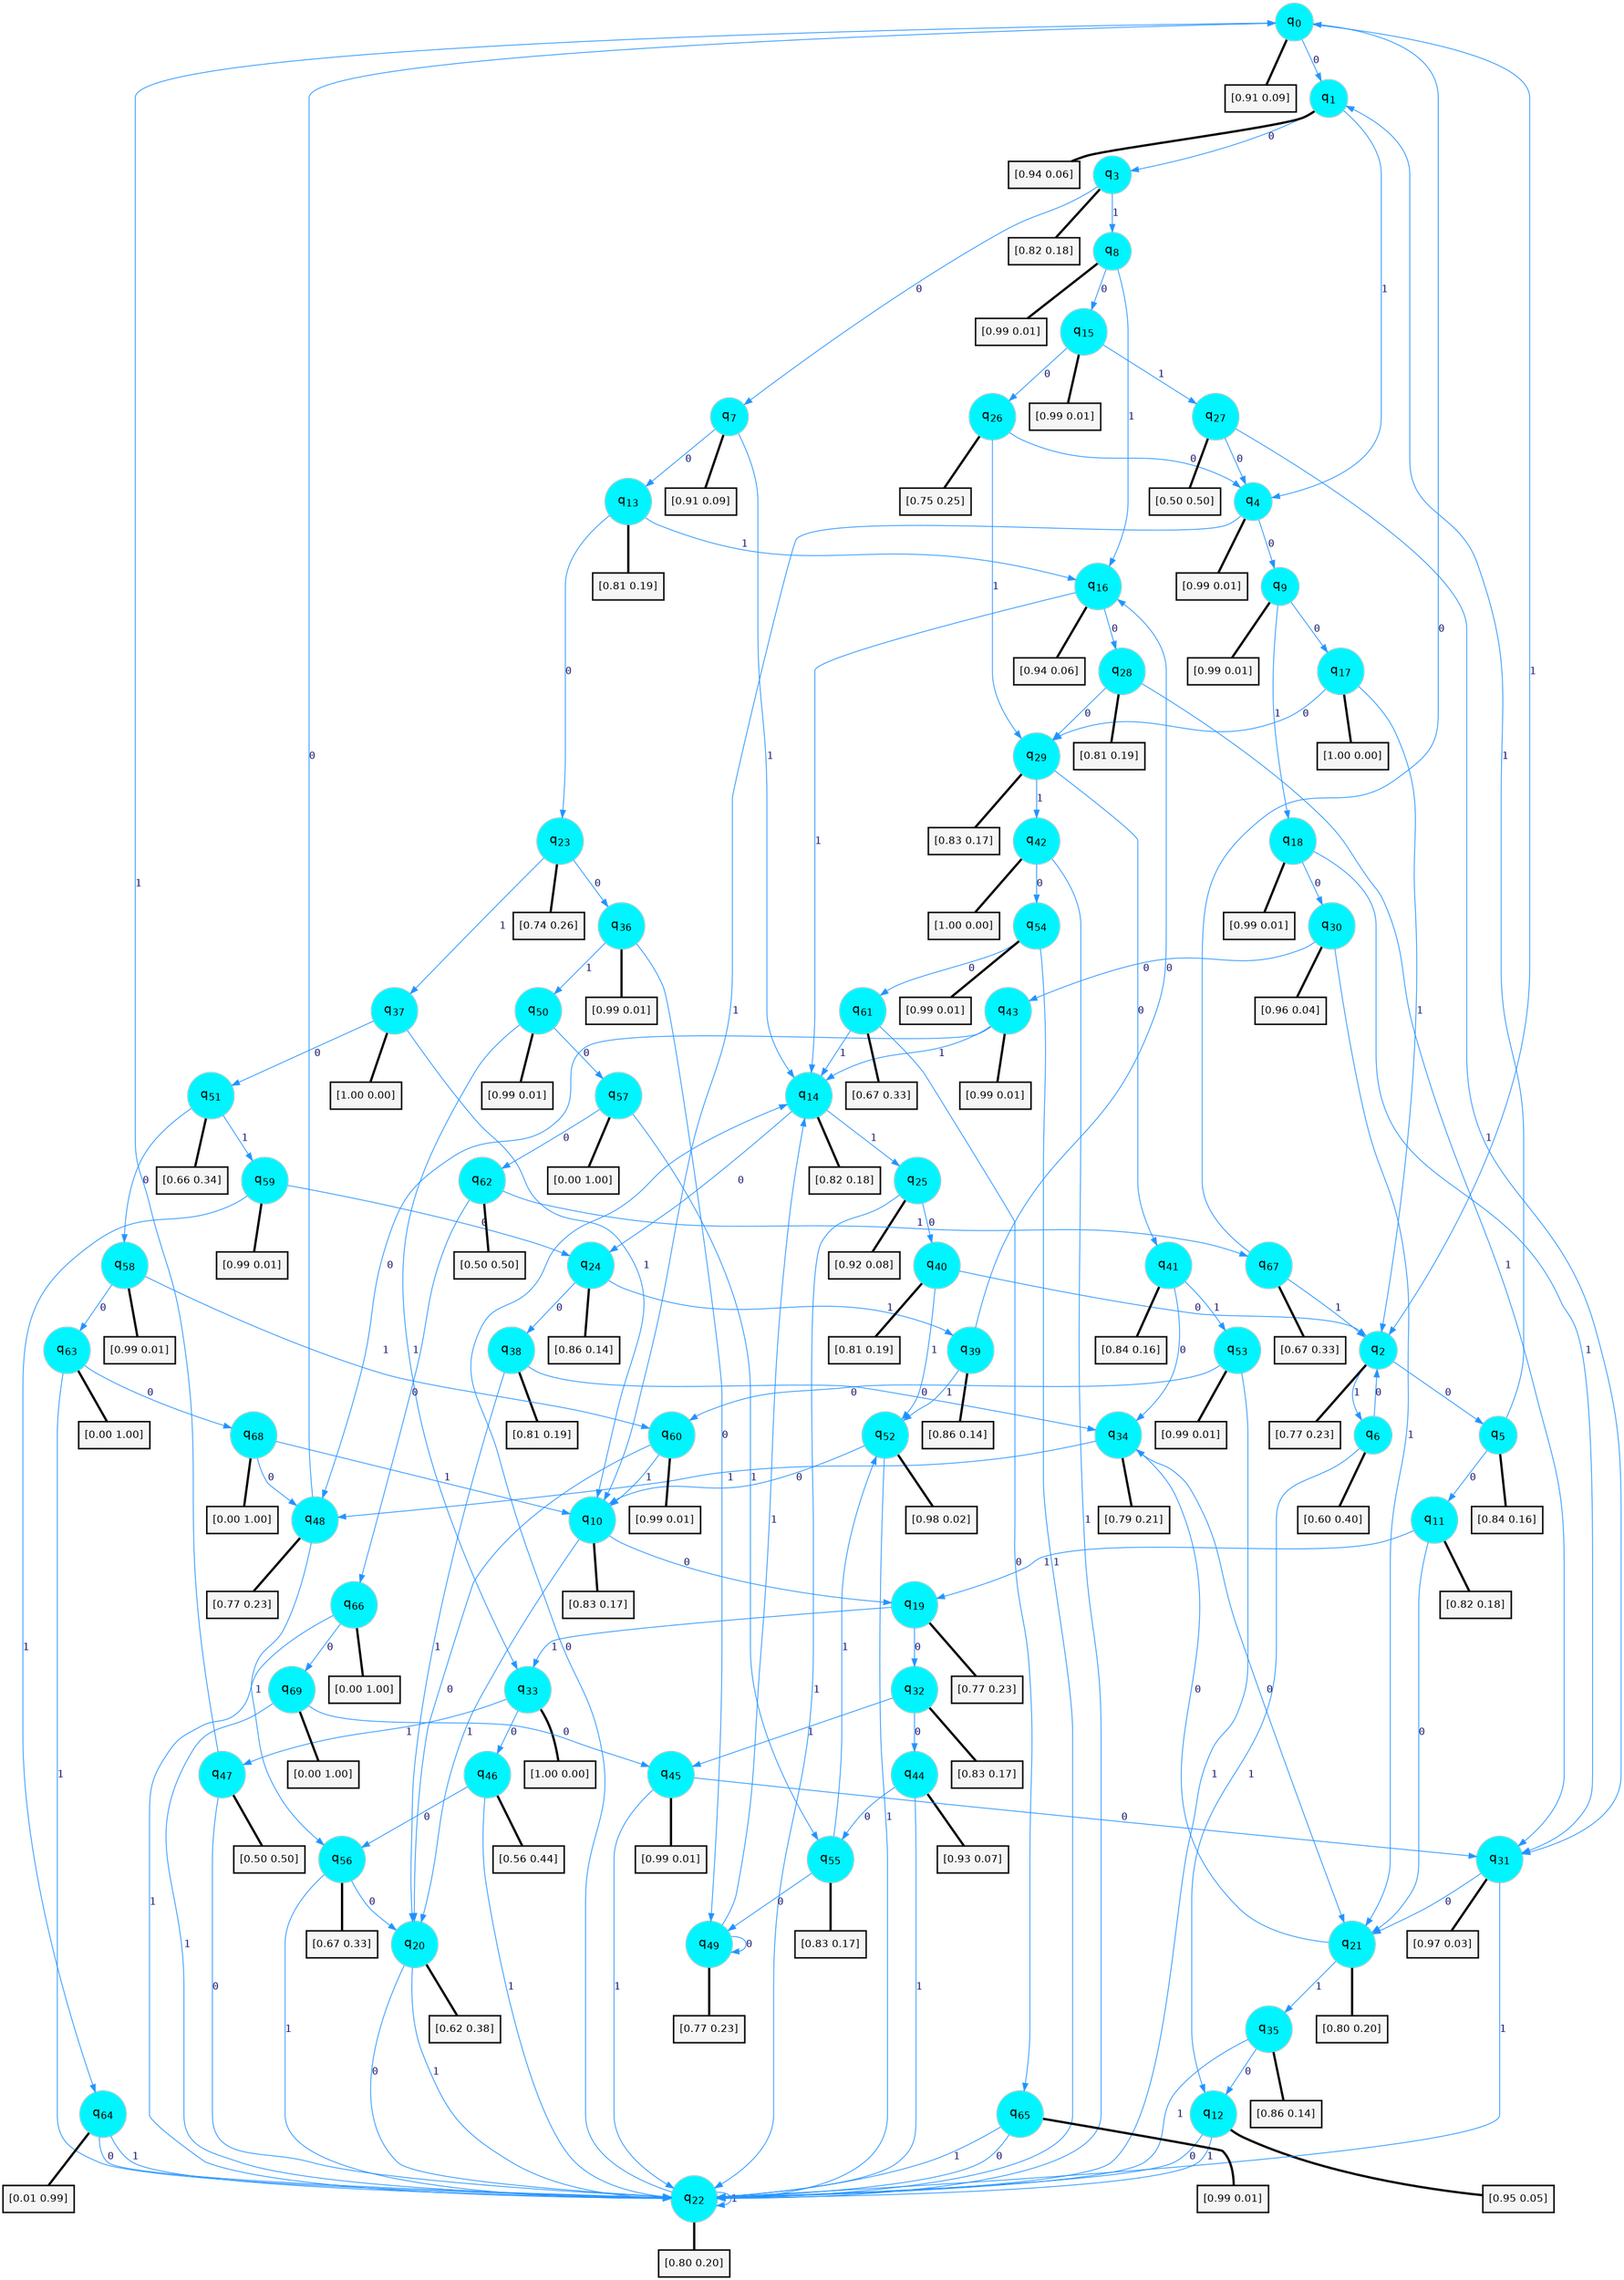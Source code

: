 digraph G {
graph [
bgcolor=transparent, dpi=300, rankdir=TD, size="40,25"];
node [
color=gray, fillcolor=turquoise1, fontcolor=black, fontname=Helvetica, fontsize=16, fontweight=bold, shape=circle, style=filled];
edge [
arrowsize=1, color=dodgerblue1, fontcolor=midnightblue, fontname=courier, fontweight=bold, penwidth=1, style=solid, weight=20];
0[label=<q<SUB>0</SUB>>];
1[label=<q<SUB>1</SUB>>];
2[label=<q<SUB>2</SUB>>];
3[label=<q<SUB>3</SUB>>];
4[label=<q<SUB>4</SUB>>];
5[label=<q<SUB>5</SUB>>];
6[label=<q<SUB>6</SUB>>];
7[label=<q<SUB>7</SUB>>];
8[label=<q<SUB>8</SUB>>];
9[label=<q<SUB>9</SUB>>];
10[label=<q<SUB>10</SUB>>];
11[label=<q<SUB>11</SUB>>];
12[label=<q<SUB>12</SUB>>];
13[label=<q<SUB>13</SUB>>];
14[label=<q<SUB>14</SUB>>];
15[label=<q<SUB>15</SUB>>];
16[label=<q<SUB>16</SUB>>];
17[label=<q<SUB>17</SUB>>];
18[label=<q<SUB>18</SUB>>];
19[label=<q<SUB>19</SUB>>];
20[label=<q<SUB>20</SUB>>];
21[label=<q<SUB>21</SUB>>];
22[label=<q<SUB>22</SUB>>];
23[label=<q<SUB>23</SUB>>];
24[label=<q<SUB>24</SUB>>];
25[label=<q<SUB>25</SUB>>];
26[label=<q<SUB>26</SUB>>];
27[label=<q<SUB>27</SUB>>];
28[label=<q<SUB>28</SUB>>];
29[label=<q<SUB>29</SUB>>];
30[label=<q<SUB>30</SUB>>];
31[label=<q<SUB>31</SUB>>];
32[label=<q<SUB>32</SUB>>];
33[label=<q<SUB>33</SUB>>];
34[label=<q<SUB>34</SUB>>];
35[label=<q<SUB>35</SUB>>];
36[label=<q<SUB>36</SUB>>];
37[label=<q<SUB>37</SUB>>];
38[label=<q<SUB>38</SUB>>];
39[label=<q<SUB>39</SUB>>];
40[label=<q<SUB>40</SUB>>];
41[label=<q<SUB>41</SUB>>];
42[label=<q<SUB>42</SUB>>];
43[label=<q<SUB>43</SUB>>];
44[label=<q<SUB>44</SUB>>];
45[label=<q<SUB>45</SUB>>];
46[label=<q<SUB>46</SUB>>];
47[label=<q<SUB>47</SUB>>];
48[label=<q<SUB>48</SUB>>];
49[label=<q<SUB>49</SUB>>];
50[label=<q<SUB>50</SUB>>];
51[label=<q<SUB>51</SUB>>];
52[label=<q<SUB>52</SUB>>];
53[label=<q<SUB>53</SUB>>];
54[label=<q<SUB>54</SUB>>];
55[label=<q<SUB>55</SUB>>];
56[label=<q<SUB>56</SUB>>];
57[label=<q<SUB>57</SUB>>];
58[label=<q<SUB>58</SUB>>];
59[label=<q<SUB>59</SUB>>];
60[label=<q<SUB>60</SUB>>];
61[label=<q<SUB>61</SUB>>];
62[label=<q<SUB>62</SUB>>];
63[label=<q<SUB>63</SUB>>];
64[label=<q<SUB>64</SUB>>];
65[label=<q<SUB>65</SUB>>];
66[label=<q<SUB>66</SUB>>];
67[label=<q<SUB>67</SUB>>];
68[label=<q<SUB>68</SUB>>];
69[label=<q<SUB>69</SUB>>];
70[label="[0.91 0.09]", shape=box,fontcolor=black, fontname=Helvetica, fontsize=14, penwidth=2, fillcolor=whitesmoke,color=black];
71[label="[0.94 0.06]", shape=box,fontcolor=black, fontname=Helvetica, fontsize=14, penwidth=2, fillcolor=whitesmoke,color=black];
72[label="[0.77 0.23]", shape=box,fontcolor=black, fontname=Helvetica, fontsize=14, penwidth=2, fillcolor=whitesmoke,color=black];
73[label="[0.82 0.18]", shape=box,fontcolor=black, fontname=Helvetica, fontsize=14, penwidth=2, fillcolor=whitesmoke,color=black];
74[label="[0.99 0.01]", shape=box,fontcolor=black, fontname=Helvetica, fontsize=14, penwidth=2, fillcolor=whitesmoke,color=black];
75[label="[0.84 0.16]", shape=box,fontcolor=black, fontname=Helvetica, fontsize=14, penwidth=2, fillcolor=whitesmoke,color=black];
76[label="[0.60 0.40]", shape=box,fontcolor=black, fontname=Helvetica, fontsize=14, penwidth=2, fillcolor=whitesmoke,color=black];
77[label="[0.91 0.09]", shape=box,fontcolor=black, fontname=Helvetica, fontsize=14, penwidth=2, fillcolor=whitesmoke,color=black];
78[label="[0.99 0.01]", shape=box,fontcolor=black, fontname=Helvetica, fontsize=14, penwidth=2, fillcolor=whitesmoke,color=black];
79[label="[0.99 0.01]", shape=box,fontcolor=black, fontname=Helvetica, fontsize=14, penwidth=2, fillcolor=whitesmoke,color=black];
80[label="[0.83 0.17]", shape=box,fontcolor=black, fontname=Helvetica, fontsize=14, penwidth=2, fillcolor=whitesmoke,color=black];
81[label="[0.82 0.18]", shape=box,fontcolor=black, fontname=Helvetica, fontsize=14, penwidth=2, fillcolor=whitesmoke,color=black];
82[label="[0.95 0.05]", shape=box,fontcolor=black, fontname=Helvetica, fontsize=14, penwidth=2, fillcolor=whitesmoke,color=black];
83[label="[0.81 0.19]", shape=box,fontcolor=black, fontname=Helvetica, fontsize=14, penwidth=2, fillcolor=whitesmoke,color=black];
84[label="[0.82 0.18]", shape=box,fontcolor=black, fontname=Helvetica, fontsize=14, penwidth=2, fillcolor=whitesmoke,color=black];
85[label="[0.99 0.01]", shape=box,fontcolor=black, fontname=Helvetica, fontsize=14, penwidth=2, fillcolor=whitesmoke,color=black];
86[label="[0.94 0.06]", shape=box,fontcolor=black, fontname=Helvetica, fontsize=14, penwidth=2, fillcolor=whitesmoke,color=black];
87[label="[1.00 0.00]", shape=box,fontcolor=black, fontname=Helvetica, fontsize=14, penwidth=2, fillcolor=whitesmoke,color=black];
88[label="[0.99 0.01]", shape=box,fontcolor=black, fontname=Helvetica, fontsize=14, penwidth=2, fillcolor=whitesmoke,color=black];
89[label="[0.77 0.23]", shape=box,fontcolor=black, fontname=Helvetica, fontsize=14, penwidth=2, fillcolor=whitesmoke,color=black];
90[label="[0.62 0.38]", shape=box,fontcolor=black, fontname=Helvetica, fontsize=14, penwidth=2, fillcolor=whitesmoke,color=black];
91[label="[0.80 0.20]", shape=box,fontcolor=black, fontname=Helvetica, fontsize=14, penwidth=2, fillcolor=whitesmoke,color=black];
92[label="[0.80 0.20]", shape=box,fontcolor=black, fontname=Helvetica, fontsize=14, penwidth=2, fillcolor=whitesmoke,color=black];
93[label="[0.74 0.26]", shape=box,fontcolor=black, fontname=Helvetica, fontsize=14, penwidth=2, fillcolor=whitesmoke,color=black];
94[label="[0.86 0.14]", shape=box,fontcolor=black, fontname=Helvetica, fontsize=14, penwidth=2, fillcolor=whitesmoke,color=black];
95[label="[0.92 0.08]", shape=box,fontcolor=black, fontname=Helvetica, fontsize=14, penwidth=2, fillcolor=whitesmoke,color=black];
96[label="[0.75 0.25]", shape=box,fontcolor=black, fontname=Helvetica, fontsize=14, penwidth=2, fillcolor=whitesmoke,color=black];
97[label="[0.50 0.50]", shape=box,fontcolor=black, fontname=Helvetica, fontsize=14, penwidth=2, fillcolor=whitesmoke,color=black];
98[label="[0.81 0.19]", shape=box,fontcolor=black, fontname=Helvetica, fontsize=14, penwidth=2, fillcolor=whitesmoke,color=black];
99[label="[0.83 0.17]", shape=box,fontcolor=black, fontname=Helvetica, fontsize=14, penwidth=2, fillcolor=whitesmoke,color=black];
100[label="[0.96 0.04]", shape=box,fontcolor=black, fontname=Helvetica, fontsize=14, penwidth=2, fillcolor=whitesmoke,color=black];
101[label="[0.97 0.03]", shape=box,fontcolor=black, fontname=Helvetica, fontsize=14, penwidth=2, fillcolor=whitesmoke,color=black];
102[label="[0.83 0.17]", shape=box,fontcolor=black, fontname=Helvetica, fontsize=14, penwidth=2, fillcolor=whitesmoke,color=black];
103[label="[1.00 0.00]", shape=box,fontcolor=black, fontname=Helvetica, fontsize=14, penwidth=2, fillcolor=whitesmoke,color=black];
104[label="[0.79 0.21]", shape=box,fontcolor=black, fontname=Helvetica, fontsize=14, penwidth=2, fillcolor=whitesmoke,color=black];
105[label="[0.86 0.14]", shape=box,fontcolor=black, fontname=Helvetica, fontsize=14, penwidth=2, fillcolor=whitesmoke,color=black];
106[label="[0.99 0.01]", shape=box,fontcolor=black, fontname=Helvetica, fontsize=14, penwidth=2, fillcolor=whitesmoke,color=black];
107[label="[1.00 0.00]", shape=box,fontcolor=black, fontname=Helvetica, fontsize=14, penwidth=2, fillcolor=whitesmoke,color=black];
108[label="[0.81 0.19]", shape=box,fontcolor=black, fontname=Helvetica, fontsize=14, penwidth=2, fillcolor=whitesmoke,color=black];
109[label="[0.86 0.14]", shape=box,fontcolor=black, fontname=Helvetica, fontsize=14, penwidth=2, fillcolor=whitesmoke,color=black];
110[label="[0.81 0.19]", shape=box,fontcolor=black, fontname=Helvetica, fontsize=14, penwidth=2, fillcolor=whitesmoke,color=black];
111[label="[0.84 0.16]", shape=box,fontcolor=black, fontname=Helvetica, fontsize=14, penwidth=2, fillcolor=whitesmoke,color=black];
112[label="[1.00 0.00]", shape=box,fontcolor=black, fontname=Helvetica, fontsize=14, penwidth=2, fillcolor=whitesmoke,color=black];
113[label="[0.99 0.01]", shape=box,fontcolor=black, fontname=Helvetica, fontsize=14, penwidth=2, fillcolor=whitesmoke,color=black];
114[label="[0.93 0.07]", shape=box,fontcolor=black, fontname=Helvetica, fontsize=14, penwidth=2, fillcolor=whitesmoke,color=black];
115[label="[0.99 0.01]", shape=box,fontcolor=black, fontname=Helvetica, fontsize=14, penwidth=2, fillcolor=whitesmoke,color=black];
116[label="[0.56 0.44]", shape=box,fontcolor=black, fontname=Helvetica, fontsize=14, penwidth=2, fillcolor=whitesmoke,color=black];
117[label="[0.50 0.50]", shape=box,fontcolor=black, fontname=Helvetica, fontsize=14, penwidth=2, fillcolor=whitesmoke,color=black];
118[label="[0.77 0.23]", shape=box,fontcolor=black, fontname=Helvetica, fontsize=14, penwidth=2, fillcolor=whitesmoke,color=black];
119[label="[0.77 0.23]", shape=box,fontcolor=black, fontname=Helvetica, fontsize=14, penwidth=2, fillcolor=whitesmoke,color=black];
120[label="[0.99 0.01]", shape=box,fontcolor=black, fontname=Helvetica, fontsize=14, penwidth=2, fillcolor=whitesmoke,color=black];
121[label="[0.66 0.34]", shape=box,fontcolor=black, fontname=Helvetica, fontsize=14, penwidth=2, fillcolor=whitesmoke,color=black];
122[label="[0.98 0.02]", shape=box,fontcolor=black, fontname=Helvetica, fontsize=14, penwidth=2, fillcolor=whitesmoke,color=black];
123[label="[0.99 0.01]", shape=box,fontcolor=black, fontname=Helvetica, fontsize=14, penwidth=2, fillcolor=whitesmoke,color=black];
124[label="[0.99 0.01]", shape=box,fontcolor=black, fontname=Helvetica, fontsize=14, penwidth=2, fillcolor=whitesmoke,color=black];
125[label="[0.83 0.17]", shape=box,fontcolor=black, fontname=Helvetica, fontsize=14, penwidth=2, fillcolor=whitesmoke,color=black];
126[label="[0.67 0.33]", shape=box,fontcolor=black, fontname=Helvetica, fontsize=14, penwidth=2, fillcolor=whitesmoke,color=black];
127[label="[0.00 1.00]", shape=box,fontcolor=black, fontname=Helvetica, fontsize=14, penwidth=2, fillcolor=whitesmoke,color=black];
128[label="[0.99 0.01]", shape=box,fontcolor=black, fontname=Helvetica, fontsize=14, penwidth=2, fillcolor=whitesmoke,color=black];
129[label="[0.99 0.01]", shape=box,fontcolor=black, fontname=Helvetica, fontsize=14, penwidth=2, fillcolor=whitesmoke,color=black];
130[label="[0.99 0.01]", shape=box,fontcolor=black, fontname=Helvetica, fontsize=14, penwidth=2, fillcolor=whitesmoke,color=black];
131[label="[0.67 0.33]", shape=box,fontcolor=black, fontname=Helvetica, fontsize=14, penwidth=2, fillcolor=whitesmoke,color=black];
132[label="[0.50 0.50]", shape=box,fontcolor=black, fontname=Helvetica, fontsize=14, penwidth=2, fillcolor=whitesmoke,color=black];
133[label="[0.00 1.00]", shape=box,fontcolor=black, fontname=Helvetica, fontsize=14, penwidth=2, fillcolor=whitesmoke,color=black];
134[label="[0.01 0.99]", shape=box,fontcolor=black, fontname=Helvetica, fontsize=14, penwidth=2, fillcolor=whitesmoke,color=black];
135[label="[0.99 0.01]", shape=box,fontcolor=black, fontname=Helvetica, fontsize=14, penwidth=2, fillcolor=whitesmoke,color=black];
136[label="[0.00 1.00]", shape=box,fontcolor=black, fontname=Helvetica, fontsize=14, penwidth=2, fillcolor=whitesmoke,color=black];
137[label="[0.67 0.33]", shape=box,fontcolor=black, fontname=Helvetica, fontsize=14, penwidth=2, fillcolor=whitesmoke,color=black];
138[label="[0.00 1.00]", shape=box,fontcolor=black, fontname=Helvetica, fontsize=14, penwidth=2, fillcolor=whitesmoke,color=black];
139[label="[0.00 1.00]", shape=box,fontcolor=black, fontname=Helvetica, fontsize=14, penwidth=2, fillcolor=whitesmoke,color=black];
0->1 [label=0];
0->2 [label=1];
0->70 [arrowhead=none, penwidth=3,color=black];
1->3 [label=0];
1->4 [label=1];
1->71 [arrowhead=none, penwidth=3,color=black];
2->5 [label=0];
2->6 [label=1];
2->72 [arrowhead=none, penwidth=3,color=black];
3->7 [label=0];
3->8 [label=1];
3->73 [arrowhead=none, penwidth=3,color=black];
4->9 [label=0];
4->10 [label=1];
4->74 [arrowhead=none, penwidth=3,color=black];
5->11 [label=0];
5->1 [label=1];
5->75 [arrowhead=none, penwidth=3,color=black];
6->2 [label=0];
6->12 [label=1];
6->76 [arrowhead=none, penwidth=3,color=black];
7->13 [label=0];
7->14 [label=1];
7->77 [arrowhead=none, penwidth=3,color=black];
8->15 [label=0];
8->16 [label=1];
8->78 [arrowhead=none, penwidth=3,color=black];
9->17 [label=0];
9->18 [label=1];
9->79 [arrowhead=none, penwidth=3,color=black];
10->19 [label=0];
10->20 [label=1];
10->80 [arrowhead=none, penwidth=3,color=black];
11->21 [label=0];
11->19 [label=1];
11->81 [arrowhead=none, penwidth=3,color=black];
12->22 [label=0];
12->22 [label=1];
12->82 [arrowhead=none, penwidth=3,color=black];
13->23 [label=0];
13->16 [label=1];
13->83 [arrowhead=none, penwidth=3,color=black];
14->24 [label=0];
14->25 [label=1];
14->84 [arrowhead=none, penwidth=3,color=black];
15->26 [label=0];
15->27 [label=1];
15->85 [arrowhead=none, penwidth=3,color=black];
16->28 [label=0];
16->14 [label=1];
16->86 [arrowhead=none, penwidth=3,color=black];
17->29 [label=0];
17->2 [label=1];
17->87 [arrowhead=none, penwidth=3,color=black];
18->30 [label=0];
18->31 [label=1];
18->88 [arrowhead=none, penwidth=3,color=black];
19->32 [label=0];
19->33 [label=1];
19->89 [arrowhead=none, penwidth=3,color=black];
20->22 [label=0];
20->22 [label=1];
20->90 [arrowhead=none, penwidth=3,color=black];
21->34 [label=0];
21->35 [label=1];
21->91 [arrowhead=none, penwidth=3,color=black];
22->14 [label=0];
22->22 [label=1];
22->92 [arrowhead=none, penwidth=3,color=black];
23->36 [label=0];
23->37 [label=1];
23->93 [arrowhead=none, penwidth=3,color=black];
24->38 [label=0];
24->39 [label=1];
24->94 [arrowhead=none, penwidth=3,color=black];
25->40 [label=0];
25->22 [label=1];
25->95 [arrowhead=none, penwidth=3,color=black];
26->4 [label=0];
26->29 [label=1];
26->96 [arrowhead=none, penwidth=3,color=black];
27->4 [label=0];
27->31 [label=1];
27->97 [arrowhead=none, penwidth=3,color=black];
28->29 [label=0];
28->31 [label=1];
28->98 [arrowhead=none, penwidth=3,color=black];
29->41 [label=0];
29->42 [label=1];
29->99 [arrowhead=none, penwidth=3,color=black];
30->43 [label=0];
30->21 [label=1];
30->100 [arrowhead=none, penwidth=3,color=black];
31->21 [label=0];
31->22 [label=1];
31->101 [arrowhead=none, penwidth=3,color=black];
32->44 [label=0];
32->45 [label=1];
32->102 [arrowhead=none, penwidth=3,color=black];
33->46 [label=0];
33->47 [label=1];
33->103 [arrowhead=none, penwidth=3,color=black];
34->21 [label=0];
34->48 [label=1];
34->104 [arrowhead=none, penwidth=3,color=black];
35->12 [label=0];
35->22 [label=1];
35->105 [arrowhead=none, penwidth=3,color=black];
36->49 [label=0];
36->50 [label=1];
36->106 [arrowhead=none, penwidth=3,color=black];
37->51 [label=0];
37->10 [label=1];
37->107 [arrowhead=none, penwidth=3,color=black];
38->34 [label=0];
38->20 [label=1];
38->108 [arrowhead=none, penwidth=3,color=black];
39->16 [label=0];
39->52 [label=1];
39->109 [arrowhead=none, penwidth=3,color=black];
40->2 [label=0];
40->52 [label=1];
40->110 [arrowhead=none, penwidth=3,color=black];
41->34 [label=0];
41->53 [label=1];
41->111 [arrowhead=none, penwidth=3,color=black];
42->54 [label=0];
42->22 [label=1];
42->112 [arrowhead=none, penwidth=3,color=black];
43->48 [label=0];
43->14 [label=1];
43->113 [arrowhead=none, penwidth=3,color=black];
44->55 [label=0];
44->22 [label=1];
44->114 [arrowhead=none, penwidth=3,color=black];
45->31 [label=0];
45->22 [label=1];
45->115 [arrowhead=none, penwidth=3,color=black];
46->56 [label=0];
46->22 [label=1];
46->116 [arrowhead=none, penwidth=3,color=black];
47->22 [label=0];
47->0 [label=1];
47->117 [arrowhead=none, penwidth=3,color=black];
48->0 [label=0];
48->56 [label=1];
48->118 [arrowhead=none, penwidth=3,color=black];
49->49 [label=0];
49->14 [label=1];
49->119 [arrowhead=none, penwidth=3,color=black];
50->57 [label=0];
50->33 [label=1];
50->120 [arrowhead=none, penwidth=3,color=black];
51->58 [label=0];
51->59 [label=1];
51->121 [arrowhead=none, penwidth=3,color=black];
52->10 [label=0];
52->22 [label=1];
52->122 [arrowhead=none, penwidth=3,color=black];
53->60 [label=0];
53->22 [label=1];
53->123 [arrowhead=none, penwidth=3,color=black];
54->61 [label=0];
54->22 [label=1];
54->124 [arrowhead=none, penwidth=3,color=black];
55->49 [label=0];
55->52 [label=1];
55->125 [arrowhead=none, penwidth=3,color=black];
56->20 [label=0];
56->22 [label=1];
56->126 [arrowhead=none, penwidth=3,color=black];
57->62 [label=0];
57->55 [label=1];
57->127 [arrowhead=none, penwidth=3,color=black];
58->63 [label=0];
58->60 [label=1];
58->128 [arrowhead=none, penwidth=3,color=black];
59->24 [label=0];
59->64 [label=1];
59->129 [arrowhead=none, penwidth=3,color=black];
60->20 [label=0];
60->10 [label=1];
60->130 [arrowhead=none, penwidth=3,color=black];
61->65 [label=0];
61->14 [label=1];
61->131 [arrowhead=none, penwidth=3,color=black];
62->66 [label=0];
62->67 [label=1];
62->132 [arrowhead=none, penwidth=3,color=black];
63->68 [label=0];
63->22 [label=1];
63->133 [arrowhead=none, penwidth=3,color=black];
64->22 [label=0];
64->22 [label=1];
64->134 [arrowhead=none, penwidth=3,color=black];
65->22 [label=0];
65->22 [label=1];
65->135 [arrowhead=none, penwidth=3,color=black];
66->69 [label=0];
66->22 [label=1];
66->136 [arrowhead=none, penwidth=3,color=black];
67->0 [label=0];
67->2 [label=1];
67->137 [arrowhead=none, penwidth=3,color=black];
68->48 [label=0];
68->10 [label=1];
68->138 [arrowhead=none, penwidth=3,color=black];
69->45 [label=0];
69->22 [label=1];
69->139 [arrowhead=none, penwidth=3,color=black];
}
